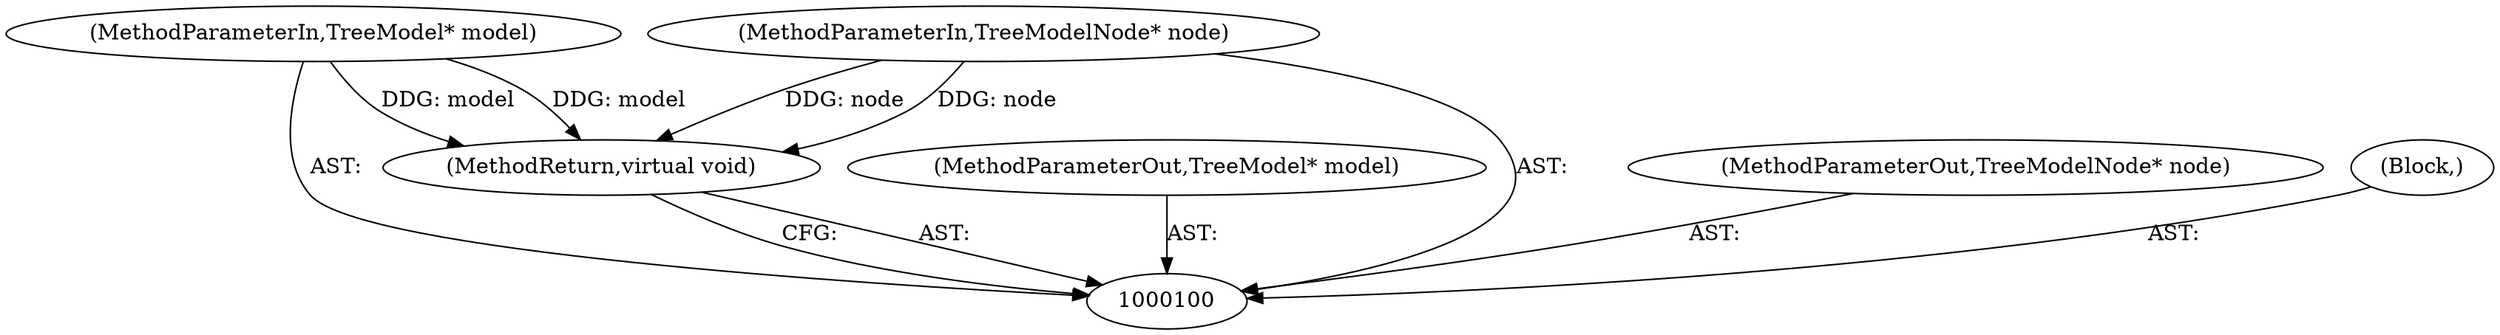digraph "0_Chrome_48f2ec5c24570c9b96bb2798a9ffe956117c5066_0" {
"1000104" [label="(MethodReturn,virtual void)"];
"1000101" [label="(MethodParameterIn,TreeModel* model)"];
"1000110" [label="(MethodParameterOut,TreeModel* model)"];
"1000102" [label="(MethodParameterIn,TreeModelNode* node)"];
"1000111" [label="(MethodParameterOut,TreeModelNode* node)"];
"1000103" [label="(Block,)"];
"1000104" -> "1000100"  [label="AST: "];
"1000104" -> "1000100"  [label="CFG: "];
"1000102" -> "1000104"  [label="DDG: node"];
"1000101" -> "1000104"  [label="DDG: model"];
"1000101" -> "1000100"  [label="AST: "];
"1000101" -> "1000104"  [label="DDG: model"];
"1000110" -> "1000100"  [label="AST: "];
"1000102" -> "1000100"  [label="AST: "];
"1000102" -> "1000104"  [label="DDG: node"];
"1000111" -> "1000100"  [label="AST: "];
"1000103" -> "1000100"  [label="AST: "];
}
